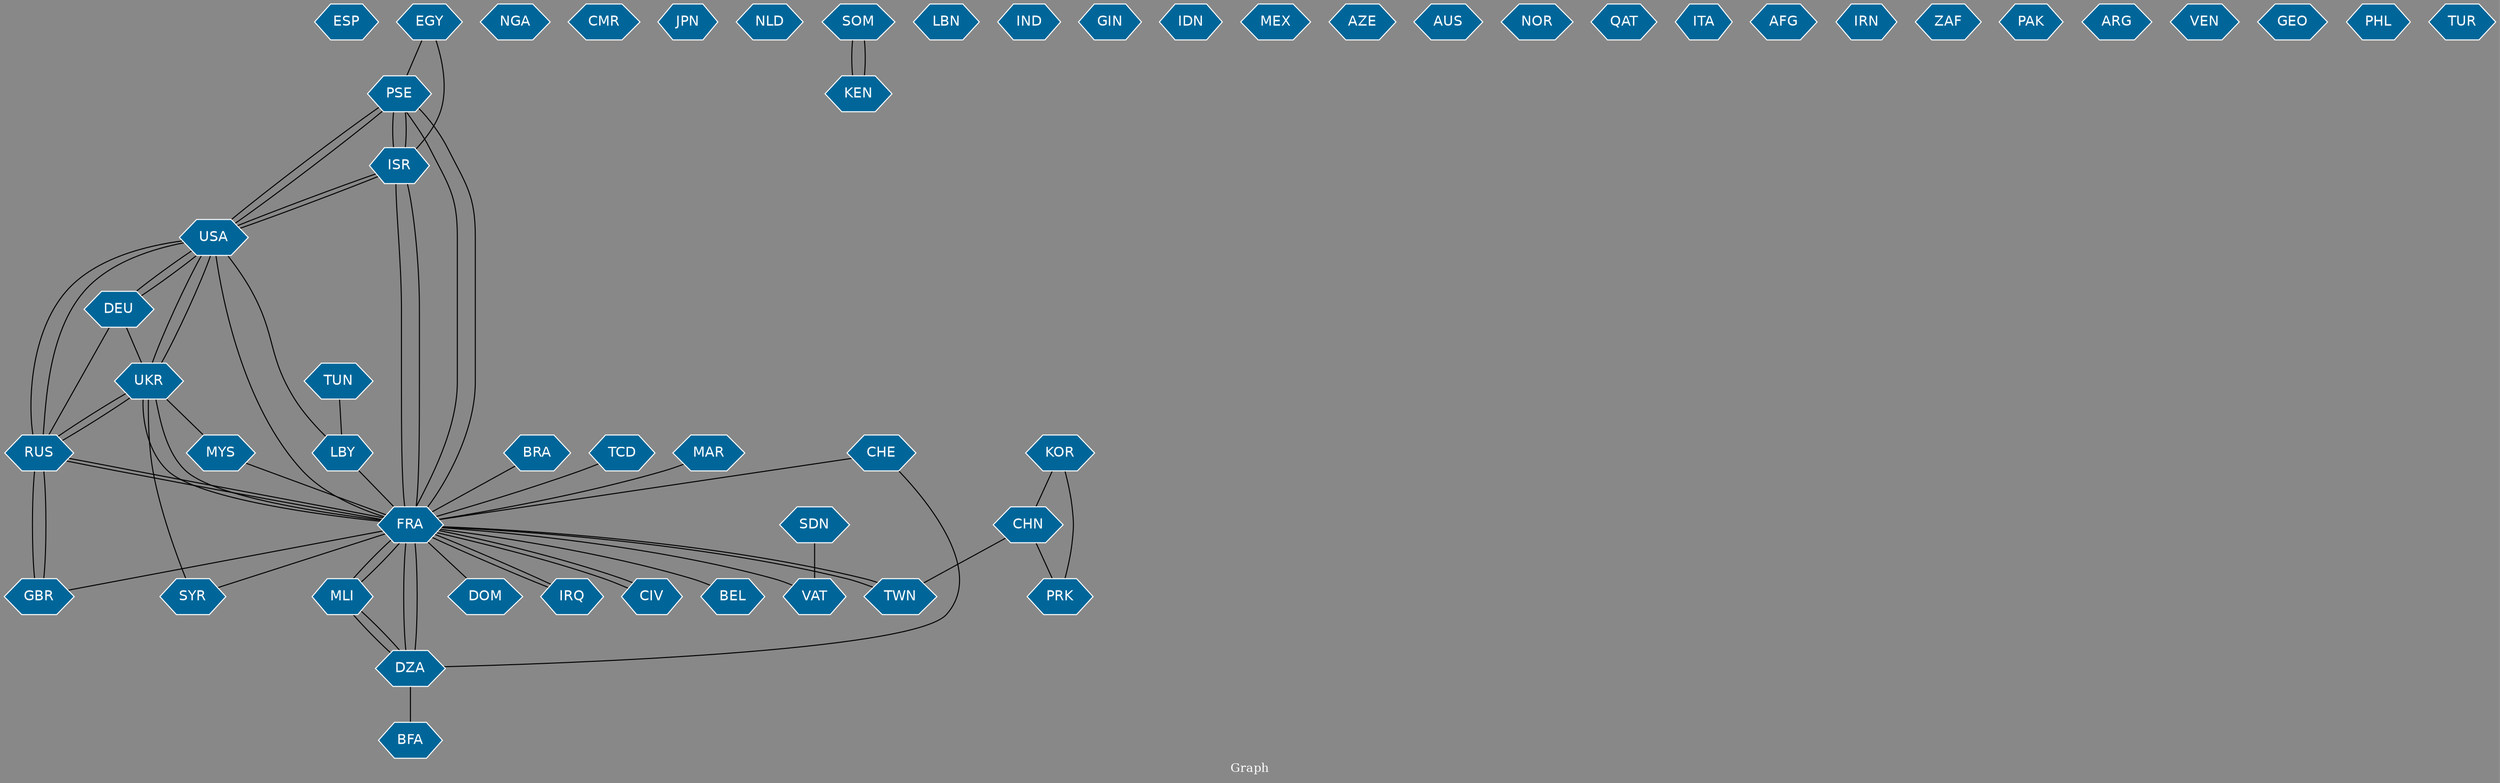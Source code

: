 // Countries together in item graph
graph {
	graph [bgcolor="#888888" fontcolor=white fontsize=12 label="Graph" outputorder=edgesfirst overlap=prism]
	node [color=white fillcolor="#006699" fontcolor=white fontname=Helvetica shape=hexagon style=filled]
	edge [arrowhead=open color=black fontcolor=white fontname=Courier fontsize=12]
		ESP [label=ESP]
		PSE [label=PSE]
		ISR [label=ISR]
		UKR [label=UKR]
		RUS [label=RUS]
		MLI [label=MLI]
		FRA [label=FRA]
		DZA [label=DZA]
		USA [label=USA]
		LBY [label=LBY]
		DOM [label=DOM]
		NGA [label=NGA]
		CMR [label=CMR]
		EGY [label=EGY]
		JPN [label=JPN]
		DEU [label=DEU]
		NLD [label=NLD]
		TWN [label=TWN]
		SOM [label=SOM]
		IRQ [label=IRQ]
		SYR [label=SYR]
		KOR [label=KOR]
		TUN [label=TUN]
		LBN [label=LBN]
		IND [label=IND]
		GIN [label=GIN]
		BRA [label=BRA]
		KEN [label=KEN]
		IDN [label=IDN]
		CHN [label=CHN]
		GBR [label=GBR]
		TCD [label=TCD]
		MEX [label=MEX]
		MYS [label=MYS]
		CIV [label=CIV]
		AZE [label=AZE]
		AUS [label=AUS]
		NOR [label=NOR]
		CHE [label=CHE]
		PRK [label=PRK]
		QAT [label=QAT]
		ITA [label=ITA]
		BEL [label=BEL]
		AFG [label=AFG]
		IRN [label=IRN]
		BFA [label=BFA]
		ZAF [label=ZAF]
		VAT [label=VAT]
		PAK [label=PAK]
		ARG [label=ARG]
		SDN [label=SDN]
		VEN [label=VEN]
		MAR [label=MAR]
		GEO [label=GEO]
		PHL [label=PHL]
		TUR [label=TUR]
			USA -- ISR [weight=2]
			FRA -- USA [weight=2]
			UKR -- FRA [weight=1]
			DEU -- UKR [weight=1]
			PSE -- FRA [weight=6]
			ISR -- PSE [weight=70]
			UKR -- RUS [weight=5]
			MLI -- FRA [weight=7]
			CHN -- PRK [weight=1]
			FRA -- GBR [weight=1]
			KEN -- SOM [weight=1]
			MLI -- DZA [weight=6]
			EGY -- PSE [weight=1]
			FRA -- BEL [weight=1]
			RUS -- FRA [weight=3]
			USA -- UKR [weight=1]
			RUS -- GBR [weight=1]
			FRA -- DOM [weight=1]
			LBY -- FRA [weight=4]
			EGY -- ISR [weight=1]
			CHN -- TWN [weight=1]
			ISR -- FRA [weight=9]
			USA -- PSE [weight=2]
			FRA -- CIV [weight=2]
			FRA -- VAT [weight=1]
			FRA -- UKR [weight=2]
			FRA -- DZA [weight=7]
			TUN -- LBY [weight=1]
			SYR -- UKR [weight=1]
			DZA -- FRA [weight=12]
			KOR -- PRK [weight=1]
			BRA -- FRA [weight=1]
			SOM -- KEN [weight=1]
			USA -- LBY [weight=1]
			TWN -- FRA [weight=1]
			RUS -- USA [weight=3]
			CIV -- FRA [weight=1]
			UKR -- USA [weight=1]
			RUS -- UKR [weight=4]
			PSE -- USA [weight=3]
			FRA -- SYR [weight=1]
			FRA -- TWN [weight=2]
			FRA -- RUS [weight=1]
			PSE -- ISR [weight=50]
			FRA -- PSE [weight=11]
			GBR -- RUS [weight=1]
			ISR -- USA [weight=1]
			MYS -- FRA [weight=1]
			KOR -- CHN [weight=1]
			MAR -- FRA [weight=1]
			DEU -- USA [weight=1]
			FRA -- IRQ [weight=2]
			FRA -- ISR [weight=8]
			RUS -- DEU [weight=2]
			IRQ -- FRA [weight=1]
			UKR -- MYS [weight=2]
			DZA -- BFA [weight=1]
			FRA -- MLI [weight=3]
			USA -- RUS [weight=3]
			TCD -- FRA [weight=1]
			DZA -- MLI [weight=7]
			SDN -- VAT [weight=1]
			USA -- DEU [weight=2]
			CHE -- DZA [weight=1]
			CHE -- FRA [weight=1]
}